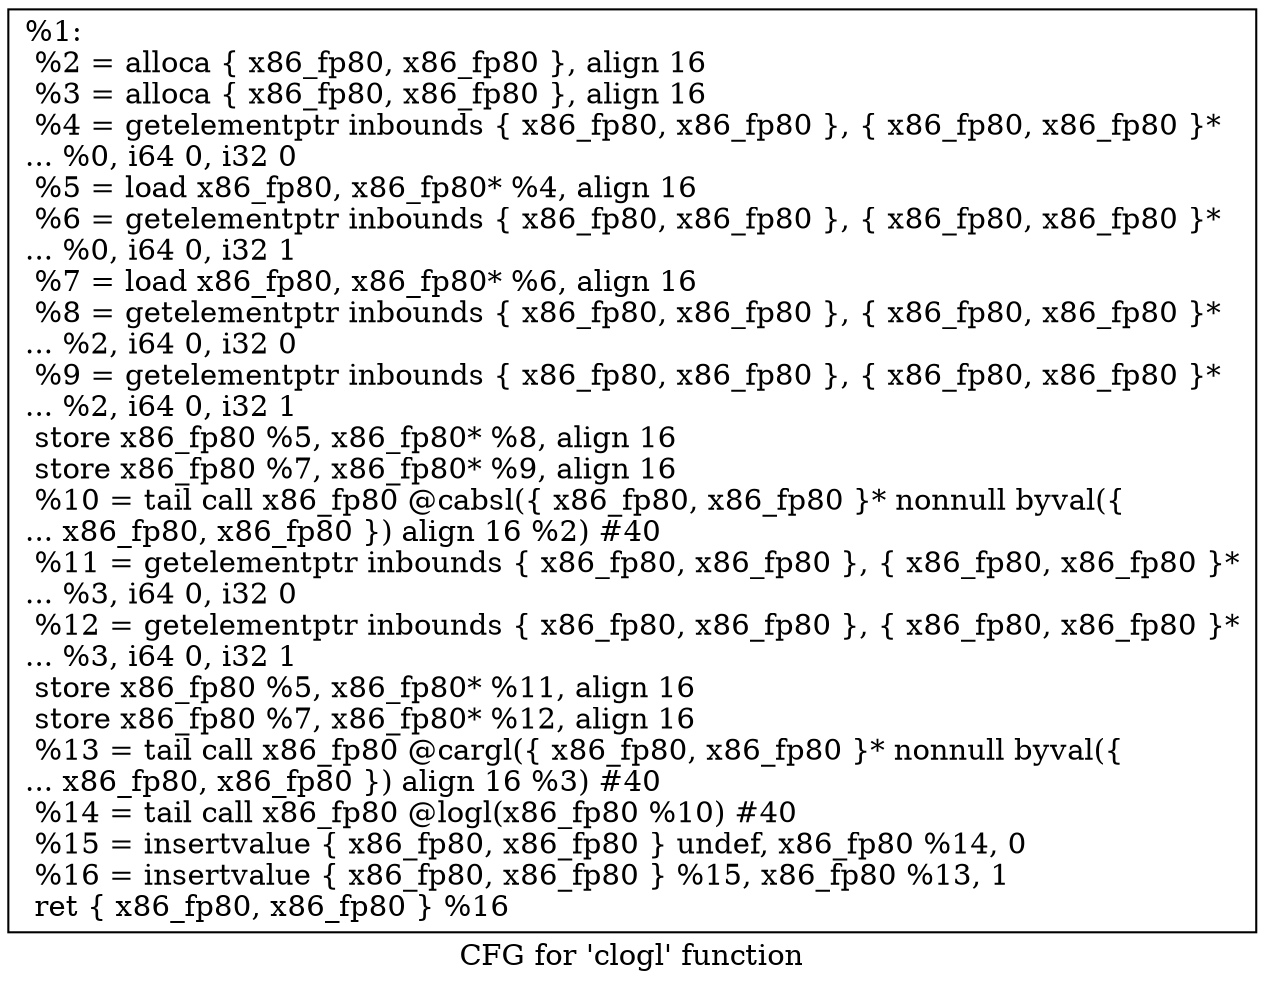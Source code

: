 digraph "CFG for 'clogl' function" {
	label="CFG for 'clogl' function";

	Node0x16bf540 [shape=record,label="{%1:\l  %2 = alloca \{ x86_fp80, x86_fp80 \}, align 16\l  %3 = alloca \{ x86_fp80, x86_fp80 \}, align 16\l  %4 = getelementptr inbounds \{ x86_fp80, x86_fp80 \}, \{ x86_fp80, x86_fp80 \}*\l... %0, i64 0, i32 0\l  %5 = load x86_fp80, x86_fp80* %4, align 16\l  %6 = getelementptr inbounds \{ x86_fp80, x86_fp80 \}, \{ x86_fp80, x86_fp80 \}*\l... %0, i64 0, i32 1\l  %7 = load x86_fp80, x86_fp80* %6, align 16\l  %8 = getelementptr inbounds \{ x86_fp80, x86_fp80 \}, \{ x86_fp80, x86_fp80 \}*\l... %2, i64 0, i32 0\l  %9 = getelementptr inbounds \{ x86_fp80, x86_fp80 \}, \{ x86_fp80, x86_fp80 \}*\l... %2, i64 0, i32 1\l  store x86_fp80 %5, x86_fp80* %8, align 16\l  store x86_fp80 %7, x86_fp80* %9, align 16\l  %10 = tail call x86_fp80 @cabsl(\{ x86_fp80, x86_fp80 \}* nonnull byval(\{\l... x86_fp80, x86_fp80 \}) align 16 %2) #40\l  %11 = getelementptr inbounds \{ x86_fp80, x86_fp80 \}, \{ x86_fp80, x86_fp80 \}*\l... %3, i64 0, i32 0\l  %12 = getelementptr inbounds \{ x86_fp80, x86_fp80 \}, \{ x86_fp80, x86_fp80 \}*\l... %3, i64 0, i32 1\l  store x86_fp80 %5, x86_fp80* %11, align 16\l  store x86_fp80 %7, x86_fp80* %12, align 16\l  %13 = tail call x86_fp80 @cargl(\{ x86_fp80, x86_fp80 \}* nonnull byval(\{\l... x86_fp80, x86_fp80 \}) align 16 %3) #40\l  %14 = tail call x86_fp80 @logl(x86_fp80 %10) #40\l  %15 = insertvalue \{ x86_fp80, x86_fp80 \} undef, x86_fp80 %14, 0\l  %16 = insertvalue \{ x86_fp80, x86_fp80 \} %15, x86_fp80 %13, 1\l  ret \{ x86_fp80, x86_fp80 \} %16\l}"];
}
